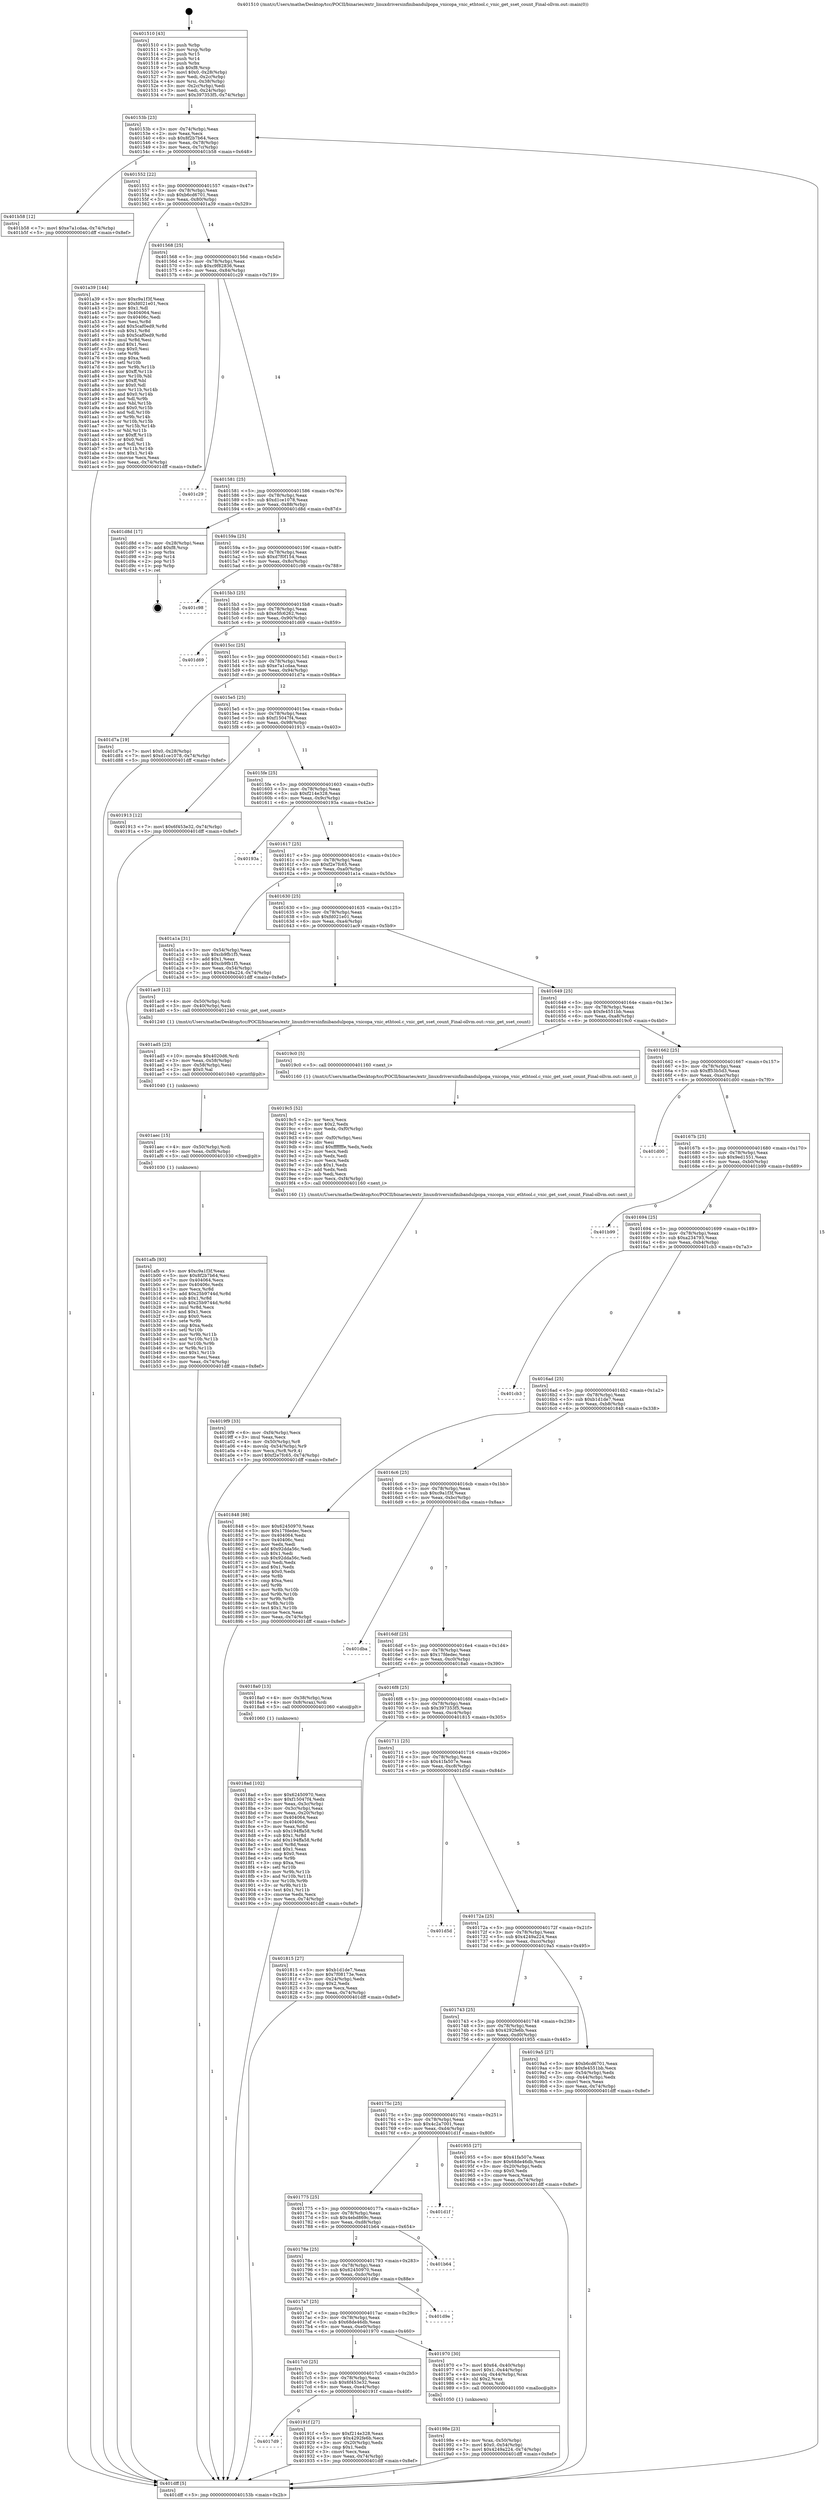 digraph "0x401510" {
  label = "0x401510 (/mnt/c/Users/mathe/Desktop/tcc/POCII/binaries/extr_linuxdriversinfinibandulpopa_vnicopa_vnic_ethtool.c_vnic_get_sset_count_Final-ollvm.out::main(0))"
  labelloc = "t"
  node[shape=record]

  Entry [label="",width=0.3,height=0.3,shape=circle,fillcolor=black,style=filled]
  "0x40153b" [label="{
     0x40153b [23]\l
     | [instrs]\l
     &nbsp;&nbsp;0x40153b \<+3\>: mov -0x74(%rbp),%eax\l
     &nbsp;&nbsp;0x40153e \<+2\>: mov %eax,%ecx\l
     &nbsp;&nbsp;0x401540 \<+6\>: sub $0x8f2b7b64,%ecx\l
     &nbsp;&nbsp;0x401546 \<+3\>: mov %eax,-0x78(%rbp)\l
     &nbsp;&nbsp;0x401549 \<+3\>: mov %ecx,-0x7c(%rbp)\l
     &nbsp;&nbsp;0x40154c \<+6\>: je 0000000000401b58 \<main+0x648\>\l
  }"]
  "0x401b58" [label="{
     0x401b58 [12]\l
     | [instrs]\l
     &nbsp;&nbsp;0x401b58 \<+7\>: movl $0xe7a1cdaa,-0x74(%rbp)\l
     &nbsp;&nbsp;0x401b5f \<+5\>: jmp 0000000000401dff \<main+0x8ef\>\l
  }"]
  "0x401552" [label="{
     0x401552 [22]\l
     | [instrs]\l
     &nbsp;&nbsp;0x401552 \<+5\>: jmp 0000000000401557 \<main+0x47\>\l
     &nbsp;&nbsp;0x401557 \<+3\>: mov -0x78(%rbp),%eax\l
     &nbsp;&nbsp;0x40155a \<+5\>: sub $0xb6cd6701,%eax\l
     &nbsp;&nbsp;0x40155f \<+3\>: mov %eax,-0x80(%rbp)\l
     &nbsp;&nbsp;0x401562 \<+6\>: je 0000000000401a39 \<main+0x529\>\l
  }"]
  Exit [label="",width=0.3,height=0.3,shape=circle,fillcolor=black,style=filled,peripheries=2]
  "0x401a39" [label="{
     0x401a39 [144]\l
     | [instrs]\l
     &nbsp;&nbsp;0x401a39 \<+5\>: mov $0xc9a1f3f,%eax\l
     &nbsp;&nbsp;0x401a3e \<+5\>: mov $0xfd021e01,%ecx\l
     &nbsp;&nbsp;0x401a43 \<+2\>: mov $0x1,%dl\l
     &nbsp;&nbsp;0x401a45 \<+7\>: mov 0x404064,%esi\l
     &nbsp;&nbsp;0x401a4c \<+7\>: mov 0x40406c,%edi\l
     &nbsp;&nbsp;0x401a53 \<+3\>: mov %esi,%r8d\l
     &nbsp;&nbsp;0x401a56 \<+7\>: add $0x5caf0ed9,%r8d\l
     &nbsp;&nbsp;0x401a5d \<+4\>: sub $0x1,%r8d\l
     &nbsp;&nbsp;0x401a61 \<+7\>: sub $0x5caf0ed9,%r8d\l
     &nbsp;&nbsp;0x401a68 \<+4\>: imul %r8d,%esi\l
     &nbsp;&nbsp;0x401a6c \<+3\>: and $0x1,%esi\l
     &nbsp;&nbsp;0x401a6f \<+3\>: cmp $0x0,%esi\l
     &nbsp;&nbsp;0x401a72 \<+4\>: sete %r9b\l
     &nbsp;&nbsp;0x401a76 \<+3\>: cmp $0xa,%edi\l
     &nbsp;&nbsp;0x401a79 \<+4\>: setl %r10b\l
     &nbsp;&nbsp;0x401a7d \<+3\>: mov %r9b,%r11b\l
     &nbsp;&nbsp;0x401a80 \<+4\>: xor $0xff,%r11b\l
     &nbsp;&nbsp;0x401a84 \<+3\>: mov %r10b,%bl\l
     &nbsp;&nbsp;0x401a87 \<+3\>: xor $0xff,%bl\l
     &nbsp;&nbsp;0x401a8a \<+3\>: xor $0x0,%dl\l
     &nbsp;&nbsp;0x401a8d \<+3\>: mov %r11b,%r14b\l
     &nbsp;&nbsp;0x401a90 \<+4\>: and $0x0,%r14b\l
     &nbsp;&nbsp;0x401a94 \<+3\>: and %dl,%r9b\l
     &nbsp;&nbsp;0x401a97 \<+3\>: mov %bl,%r15b\l
     &nbsp;&nbsp;0x401a9a \<+4\>: and $0x0,%r15b\l
     &nbsp;&nbsp;0x401a9e \<+3\>: and %dl,%r10b\l
     &nbsp;&nbsp;0x401aa1 \<+3\>: or %r9b,%r14b\l
     &nbsp;&nbsp;0x401aa4 \<+3\>: or %r10b,%r15b\l
     &nbsp;&nbsp;0x401aa7 \<+3\>: xor %r15b,%r14b\l
     &nbsp;&nbsp;0x401aaa \<+3\>: or %bl,%r11b\l
     &nbsp;&nbsp;0x401aad \<+4\>: xor $0xff,%r11b\l
     &nbsp;&nbsp;0x401ab1 \<+3\>: or $0x0,%dl\l
     &nbsp;&nbsp;0x401ab4 \<+3\>: and %dl,%r11b\l
     &nbsp;&nbsp;0x401ab7 \<+3\>: or %r11b,%r14b\l
     &nbsp;&nbsp;0x401aba \<+4\>: test $0x1,%r14b\l
     &nbsp;&nbsp;0x401abe \<+3\>: cmovne %ecx,%eax\l
     &nbsp;&nbsp;0x401ac1 \<+3\>: mov %eax,-0x74(%rbp)\l
     &nbsp;&nbsp;0x401ac4 \<+5\>: jmp 0000000000401dff \<main+0x8ef\>\l
  }"]
  "0x401568" [label="{
     0x401568 [25]\l
     | [instrs]\l
     &nbsp;&nbsp;0x401568 \<+5\>: jmp 000000000040156d \<main+0x5d\>\l
     &nbsp;&nbsp;0x40156d \<+3\>: mov -0x78(%rbp),%eax\l
     &nbsp;&nbsp;0x401570 \<+5\>: sub $0xc9f82836,%eax\l
     &nbsp;&nbsp;0x401575 \<+6\>: mov %eax,-0x84(%rbp)\l
     &nbsp;&nbsp;0x40157b \<+6\>: je 0000000000401c29 \<main+0x719\>\l
  }"]
  "0x401afb" [label="{
     0x401afb [93]\l
     | [instrs]\l
     &nbsp;&nbsp;0x401afb \<+5\>: mov $0xc9a1f3f,%eax\l
     &nbsp;&nbsp;0x401b00 \<+5\>: mov $0x8f2b7b64,%esi\l
     &nbsp;&nbsp;0x401b05 \<+7\>: mov 0x404064,%ecx\l
     &nbsp;&nbsp;0x401b0c \<+7\>: mov 0x40406c,%edx\l
     &nbsp;&nbsp;0x401b13 \<+3\>: mov %ecx,%r8d\l
     &nbsp;&nbsp;0x401b16 \<+7\>: add $0x25b9744d,%r8d\l
     &nbsp;&nbsp;0x401b1d \<+4\>: sub $0x1,%r8d\l
     &nbsp;&nbsp;0x401b21 \<+7\>: sub $0x25b9744d,%r8d\l
     &nbsp;&nbsp;0x401b28 \<+4\>: imul %r8d,%ecx\l
     &nbsp;&nbsp;0x401b2c \<+3\>: and $0x1,%ecx\l
     &nbsp;&nbsp;0x401b2f \<+3\>: cmp $0x0,%ecx\l
     &nbsp;&nbsp;0x401b32 \<+4\>: sete %r9b\l
     &nbsp;&nbsp;0x401b36 \<+3\>: cmp $0xa,%edx\l
     &nbsp;&nbsp;0x401b39 \<+4\>: setl %r10b\l
     &nbsp;&nbsp;0x401b3d \<+3\>: mov %r9b,%r11b\l
     &nbsp;&nbsp;0x401b40 \<+3\>: and %r10b,%r11b\l
     &nbsp;&nbsp;0x401b43 \<+3\>: xor %r10b,%r9b\l
     &nbsp;&nbsp;0x401b46 \<+3\>: or %r9b,%r11b\l
     &nbsp;&nbsp;0x401b49 \<+4\>: test $0x1,%r11b\l
     &nbsp;&nbsp;0x401b4d \<+3\>: cmovne %esi,%eax\l
     &nbsp;&nbsp;0x401b50 \<+3\>: mov %eax,-0x74(%rbp)\l
     &nbsp;&nbsp;0x401b53 \<+5\>: jmp 0000000000401dff \<main+0x8ef\>\l
  }"]
  "0x401c29" [label="{
     0x401c29\l
  }", style=dashed]
  "0x401581" [label="{
     0x401581 [25]\l
     | [instrs]\l
     &nbsp;&nbsp;0x401581 \<+5\>: jmp 0000000000401586 \<main+0x76\>\l
     &nbsp;&nbsp;0x401586 \<+3\>: mov -0x78(%rbp),%eax\l
     &nbsp;&nbsp;0x401589 \<+5\>: sub $0xd1ce1078,%eax\l
     &nbsp;&nbsp;0x40158e \<+6\>: mov %eax,-0x88(%rbp)\l
     &nbsp;&nbsp;0x401594 \<+6\>: je 0000000000401d8d \<main+0x87d\>\l
  }"]
  "0x401aec" [label="{
     0x401aec [15]\l
     | [instrs]\l
     &nbsp;&nbsp;0x401aec \<+4\>: mov -0x50(%rbp),%rdi\l
     &nbsp;&nbsp;0x401af0 \<+6\>: mov %eax,-0xf8(%rbp)\l
     &nbsp;&nbsp;0x401af6 \<+5\>: call 0000000000401030 \<free@plt\>\l
     | [calls]\l
     &nbsp;&nbsp;0x401030 \{1\} (unknown)\l
  }"]
  "0x401d8d" [label="{
     0x401d8d [17]\l
     | [instrs]\l
     &nbsp;&nbsp;0x401d8d \<+3\>: mov -0x28(%rbp),%eax\l
     &nbsp;&nbsp;0x401d90 \<+7\>: add $0xf8,%rsp\l
     &nbsp;&nbsp;0x401d97 \<+1\>: pop %rbx\l
     &nbsp;&nbsp;0x401d98 \<+2\>: pop %r14\l
     &nbsp;&nbsp;0x401d9a \<+2\>: pop %r15\l
     &nbsp;&nbsp;0x401d9c \<+1\>: pop %rbp\l
     &nbsp;&nbsp;0x401d9d \<+1\>: ret\l
  }"]
  "0x40159a" [label="{
     0x40159a [25]\l
     | [instrs]\l
     &nbsp;&nbsp;0x40159a \<+5\>: jmp 000000000040159f \<main+0x8f\>\l
     &nbsp;&nbsp;0x40159f \<+3\>: mov -0x78(%rbp),%eax\l
     &nbsp;&nbsp;0x4015a2 \<+5\>: sub $0xd7f0f154,%eax\l
     &nbsp;&nbsp;0x4015a7 \<+6\>: mov %eax,-0x8c(%rbp)\l
     &nbsp;&nbsp;0x4015ad \<+6\>: je 0000000000401c98 \<main+0x788\>\l
  }"]
  "0x401ad5" [label="{
     0x401ad5 [23]\l
     | [instrs]\l
     &nbsp;&nbsp;0x401ad5 \<+10\>: movabs $0x4020d6,%rdi\l
     &nbsp;&nbsp;0x401adf \<+3\>: mov %eax,-0x58(%rbp)\l
     &nbsp;&nbsp;0x401ae2 \<+3\>: mov -0x58(%rbp),%esi\l
     &nbsp;&nbsp;0x401ae5 \<+2\>: mov $0x0,%al\l
     &nbsp;&nbsp;0x401ae7 \<+5\>: call 0000000000401040 \<printf@plt\>\l
     | [calls]\l
     &nbsp;&nbsp;0x401040 \{1\} (unknown)\l
  }"]
  "0x401c98" [label="{
     0x401c98\l
  }", style=dashed]
  "0x4015b3" [label="{
     0x4015b3 [25]\l
     | [instrs]\l
     &nbsp;&nbsp;0x4015b3 \<+5\>: jmp 00000000004015b8 \<main+0xa8\>\l
     &nbsp;&nbsp;0x4015b8 \<+3\>: mov -0x78(%rbp),%eax\l
     &nbsp;&nbsp;0x4015bb \<+5\>: sub $0xe5fc6262,%eax\l
     &nbsp;&nbsp;0x4015c0 \<+6\>: mov %eax,-0x90(%rbp)\l
     &nbsp;&nbsp;0x4015c6 \<+6\>: je 0000000000401d69 \<main+0x859\>\l
  }"]
  "0x4019f9" [label="{
     0x4019f9 [33]\l
     | [instrs]\l
     &nbsp;&nbsp;0x4019f9 \<+6\>: mov -0xf4(%rbp),%ecx\l
     &nbsp;&nbsp;0x4019ff \<+3\>: imul %eax,%ecx\l
     &nbsp;&nbsp;0x401a02 \<+4\>: mov -0x50(%rbp),%r8\l
     &nbsp;&nbsp;0x401a06 \<+4\>: movslq -0x54(%rbp),%r9\l
     &nbsp;&nbsp;0x401a0a \<+4\>: mov %ecx,(%r8,%r9,4)\l
     &nbsp;&nbsp;0x401a0e \<+7\>: movl $0xf2e7fc65,-0x74(%rbp)\l
     &nbsp;&nbsp;0x401a15 \<+5\>: jmp 0000000000401dff \<main+0x8ef\>\l
  }"]
  "0x401d69" [label="{
     0x401d69\l
  }", style=dashed]
  "0x4015cc" [label="{
     0x4015cc [25]\l
     | [instrs]\l
     &nbsp;&nbsp;0x4015cc \<+5\>: jmp 00000000004015d1 \<main+0xc1\>\l
     &nbsp;&nbsp;0x4015d1 \<+3\>: mov -0x78(%rbp),%eax\l
     &nbsp;&nbsp;0x4015d4 \<+5\>: sub $0xe7a1cdaa,%eax\l
     &nbsp;&nbsp;0x4015d9 \<+6\>: mov %eax,-0x94(%rbp)\l
     &nbsp;&nbsp;0x4015df \<+6\>: je 0000000000401d7a \<main+0x86a\>\l
  }"]
  "0x4019c5" [label="{
     0x4019c5 [52]\l
     | [instrs]\l
     &nbsp;&nbsp;0x4019c5 \<+2\>: xor %ecx,%ecx\l
     &nbsp;&nbsp;0x4019c7 \<+5\>: mov $0x2,%edx\l
     &nbsp;&nbsp;0x4019cc \<+6\>: mov %edx,-0xf0(%rbp)\l
     &nbsp;&nbsp;0x4019d2 \<+1\>: cltd\l
     &nbsp;&nbsp;0x4019d3 \<+6\>: mov -0xf0(%rbp),%esi\l
     &nbsp;&nbsp;0x4019d9 \<+2\>: idiv %esi\l
     &nbsp;&nbsp;0x4019db \<+6\>: imul $0xfffffffe,%edx,%edx\l
     &nbsp;&nbsp;0x4019e1 \<+2\>: mov %ecx,%edi\l
     &nbsp;&nbsp;0x4019e3 \<+2\>: sub %edx,%edi\l
     &nbsp;&nbsp;0x4019e5 \<+2\>: mov %ecx,%edx\l
     &nbsp;&nbsp;0x4019e7 \<+3\>: sub $0x1,%edx\l
     &nbsp;&nbsp;0x4019ea \<+2\>: add %edx,%edi\l
     &nbsp;&nbsp;0x4019ec \<+2\>: sub %edi,%ecx\l
     &nbsp;&nbsp;0x4019ee \<+6\>: mov %ecx,-0xf4(%rbp)\l
     &nbsp;&nbsp;0x4019f4 \<+5\>: call 0000000000401160 \<next_i\>\l
     | [calls]\l
     &nbsp;&nbsp;0x401160 \{1\} (/mnt/c/Users/mathe/Desktop/tcc/POCII/binaries/extr_linuxdriversinfinibandulpopa_vnicopa_vnic_ethtool.c_vnic_get_sset_count_Final-ollvm.out::next_i)\l
  }"]
  "0x401d7a" [label="{
     0x401d7a [19]\l
     | [instrs]\l
     &nbsp;&nbsp;0x401d7a \<+7\>: movl $0x0,-0x28(%rbp)\l
     &nbsp;&nbsp;0x401d81 \<+7\>: movl $0xd1ce1078,-0x74(%rbp)\l
     &nbsp;&nbsp;0x401d88 \<+5\>: jmp 0000000000401dff \<main+0x8ef\>\l
  }"]
  "0x4015e5" [label="{
     0x4015e5 [25]\l
     | [instrs]\l
     &nbsp;&nbsp;0x4015e5 \<+5\>: jmp 00000000004015ea \<main+0xda\>\l
     &nbsp;&nbsp;0x4015ea \<+3\>: mov -0x78(%rbp),%eax\l
     &nbsp;&nbsp;0x4015ed \<+5\>: sub $0xf15047f4,%eax\l
     &nbsp;&nbsp;0x4015f2 \<+6\>: mov %eax,-0x98(%rbp)\l
     &nbsp;&nbsp;0x4015f8 \<+6\>: je 0000000000401913 \<main+0x403\>\l
  }"]
  "0x40198e" [label="{
     0x40198e [23]\l
     | [instrs]\l
     &nbsp;&nbsp;0x40198e \<+4\>: mov %rax,-0x50(%rbp)\l
     &nbsp;&nbsp;0x401992 \<+7\>: movl $0x0,-0x54(%rbp)\l
     &nbsp;&nbsp;0x401999 \<+7\>: movl $0x4249a224,-0x74(%rbp)\l
     &nbsp;&nbsp;0x4019a0 \<+5\>: jmp 0000000000401dff \<main+0x8ef\>\l
  }"]
  "0x401913" [label="{
     0x401913 [12]\l
     | [instrs]\l
     &nbsp;&nbsp;0x401913 \<+7\>: movl $0x6f453e32,-0x74(%rbp)\l
     &nbsp;&nbsp;0x40191a \<+5\>: jmp 0000000000401dff \<main+0x8ef\>\l
  }"]
  "0x4015fe" [label="{
     0x4015fe [25]\l
     | [instrs]\l
     &nbsp;&nbsp;0x4015fe \<+5\>: jmp 0000000000401603 \<main+0xf3\>\l
     &nbsp;&nbsp;0x401603 \<+3\>: mov -0x78(%rbp),%eax\l
     &nbsp;&nbsp;0x401606 \<+5\>: sub $0xf214e328,%eax\l
     &nbsp;&nbsp;0x40160b \<+6\>: mov %eax,-0x9c(%rbp)\l
     &nbsp;&nbsp;0x401611 \<+6\>: je 000000000040193a \<main+0x42a\>\l
  }"]
  "0x4017d9" [label="{
     0x4017d9\l
  }", style=dashed]
  "0x40193a" [label="{
     0x40193a\l
  }", style=dashed]
  "0x401617" [label="{
     0x401617 [25]\l
     | [instrs]\l
     &nbsp;&nbsp;0x401617 \<+5\>: jmp 000000000040161c \<main+0x10c\>\l
     &nbsp;&nbsp;0x40161c \<+3\>: mov -0x78(%rbp),%eax\l
     &nbsp;&nbsp;0x40161f \<+5\>: sub $0xf2e7fc65,%eax\l
     &nbsp;&nbsp;0x401624 \<+6\>: mov %eax,-0xa0(%rbp)\l
     &nbsp;&nbsp;0x40162a \<+6\>: je 0000000000401a1a \<main+0x50a\>\l
  }"]
  "0x40191f" [label="{
     0x40191f [27]\l
     | [instrs]\l
     &nbsp;&nbsp;0x40191f \<+5\>: mov $0xf214e328,%eax\l
     &nbsp;&nbsp;0x401924 \<+5\>: mov $0x4292fe6b,%ecx\l
     &nbsp;&nbsp;0x401929 \<+3\>: mov -0x20(%rbp),%edx\l
     &nbsp;&nbsp;0x40192c \<+3\>: cmp $0x1,%edx\l
     &nbsp;&nbsp;0x40192f \<+3\>: cmovl %ecx,%eax\l
     &nbsp;&nbsp;0x401932 \<+3\>: mov %eax,-0x74(%rbp)\l
     &nbsp;&nbsp;0x401935 \<+5\>: jmp 0000000000401dff \<main+0x8ef\>\l
  }"]
  "0x401a1a" [label="{
     0x401a1a [31]\l
     | [instrs]\l
     &nbsp;&nbsp;0x401a1a \<+3\>: mov -0x54(%rbp),%eax\l
     &nbsp;&nbsp;0x401a1d \<+5\>: sub $0xcb9fb1f5,%eax\l
     &nbsp;&nbsp;0x401a22 \<+3\>: add $0x1,%eax\l
     &nbsp;&nbsp;0x401a25 \<+5\>: add $0xcb9fb1f5,%eax\l
     &nbsp;&nbsp;0x401a2a \<+3\>: mov %eax,-0x54(%rbp)\l
     &nbsp;&nbsp;0x401a2d \<+7\>: movl $0x4249a224,-0x74(%rbp)\l
     &nbsp;&nbsp;0x401a34 \<+5\>: jmp 0000000000401dff \<main+0x8ef\>\l
  }"]
  "0x401630" [label="{
     0x401630 [25]\l
     | [instrs]\l
     &nbsp;&nbsp;0x401630 \<+5\>: jmp 0000000000401635 \<main+0x125\>\l
     &nbsp;&nbsp;0x401635 \<+3\>: mov -0x78(%rbp),%eax\l
     &nbsp;&nbsp;0x401638 \<+5\>: sub $0xfd021e01,%eax\l
     &nbsp;&nbsp;0x40163d \<+6\>: mov %eax,-0xa4(%rbp)\l
     &nbsp;&nbsp;0x401643 \<+6\>: je 0000000000401ac9 \<main+0x5b9\>\l
  }"]
  "0x4017c0" [label="{
     0x4017c0 [25]\l
     | [instrs]\l
     &nbsp;&nbsp;0x4017c0 \<+5\>: jmp 00000000004017c5 \<main+0x2b5\>\l
     &nbsp;&nbsp;0x4017c5 \<+3\>: mov -0x78(%rbp),%eax\l
     &nbsp;&nbsp;0x4017c8 \<+5\>: sub $0x6f453e32,%eax\l
     &nbsp;&nbsp;0x4017cd \<+6\>: mov %eax,-0xe4(%rbp)\l
     &nbsp;&nbsp;0x4017d3 \<+6\>: je 000000000040191f \<main+0x40f\>\l
  }"]
  "0x401ac9" [label="{
     0x401ac9 [12]\l
     | [instrs]\l
     &nbsp;&nbsp;0x401ac9 \<+4\>: mov -0x50(%rbp),%rdi\l
     &nbsp;&nbsp;0x401acd \<+3\>: mov -0x40(%rbp),%esi\l
     &nbsp;&nbsp;0x401ad0 \<+5\>: call 0000000000401240 \<vnic_get_sset_count\>\l
     | [calls]\l
     &nbsp;&nbsp;0x401240 \{1\} (/mnt/c/Users/mathe/Desktop/tcc/POCII/binaries/extr_linuxdriversinfinibandulpopa_vnicopa_vnic_ethtool.c_vnic_get_sset_count_Final-ollvm.out::vnic_get_sset_count)\l
  }"]
  "0x401649" [label="{
     0x401649 [25]\l
     | [instrs]\l
     &nbsp;&nbsp;0x401649 \<+5\>: jmp 000000000040164e \<main+0x13e\>\l
     &nbsp;&nbsp;0x40164e \<+3\>: mov -0x78(%rbp),%eax\l
     &nbsp;&nbsp;0x401651 \<+5\>: sub $0xfe4551bb,%eax\l
     &nbsp;&nbsp;0x401656 \<+6\>: mov %eax,-0xa8(%rbp)\l
     &nbsp;&nbsp;0x40165c \<+6\>: je 00000000004019c0 \<main+0x4b0\>\l
  }"]
  "0x401970" [label="{
     0x401970 [30]\l
     | [instrs]\l
     &nbsp;&nbsp;0x401970 \<+7\>: movl $0x64,-0x40(%rbp)\l
     &nbsp;&nbsp;0x401977 \<+7\>: movl $0x1,-0x44(%rbp)\l
     &nbsp;&nbsp;0x40197e \<+4\>: movslq -0x44(%rbp),%rax\l
     &nbsp;&nbsp;0x401982 \<+4\>: shl $0x2,%rax\l
     &nbsp;&nbsp;0x401986 \<+3\>: mov %rax,%rdi\l
     &nbsp;&nbsp;0x401989 \<+5\>: call 0000000000401050 \<malloc@plt\>\l
     | [calls]\l
     &nbsp;&nbsp;0x401050 \{1\} (unknown)\l
  }"]
  "0x4019c0" [label="{
     0x4019c0 [5]\l
     | [instrs]\l
     &nbsp;&nbsp;0x4019c0 \<+5\>: call 0000000000401160 \<next_i\>\l
     | [calls]\l
     &nbsp;&nbsp;0x401160 \{1\} (/mnt/c/Users/mathe/Desktop/tcc/POCII/binaries/extr_linuxdriversinfinibandulpopa_vnicopa_vnic_ethtool.c_vnic_get_sset_count_Final-ollvm.out::next_i)\l
  }"]
  "0x401662" [label="{
     0x401662 [25]\l
     | [instrs]\l
     &nbsp;&nbsp;0x401662 \<+5\>: jmp 0000000000401667 \<main+0x157\>\l
     &nbsp;&nbsp;0x401667 \<+3\>: mov -0x78(%rbp),%eax\l
     &nbsp;&nbsp;0x40166a \<+5\>: sub $0xff53b5d3,%eax\l
     &nbsp;&nbsp;0x40166f \<+6\>: mov %eax,-0xac(%rbp)\l
     &nbsp;&nbsp;0x401675 \<+6\>: je 0000000000401d00 \<main+0x7f0\>\l
  }"]
  "0x4017a7" [label="{
     0x4017a7 [25]\l
     | [instrs]\l
     &nbsp;&nbsp;0x4017a7 \<+5\>: jmp 00000000004017ac \<main+0x29c\>\l
     &nbsp;&nbsp;0x4017ac \<+3\>: mov -0x78(%rbp),%eax\l
     &nbsp;&nbsp;0x4017af \<+5\>: sub $0x68de46db,%eax\l
     &nbsp;&nbsp;0x4017b4 \<+6\>: mov %eax,-0xe0(%rbp)\l
     &nbsp;&nbsp;0x4017ba \<+6\>: je 0000000000401970 \<main+0x460\>\l
  }"]
  "0x401d00" [label="{
     0x401d00\l
  }", style=dashed]
  "0x40167b" [label="{
     0x40167b [25]\l
     | [instrs]\l
     &nbsp;&nbsp;0x40167b \<+5\>: jmp 0000000000401680 \<main+0x170\>\l
     &nbsp;&nbsp;0x401680 \<+3\>: mov -0x78(%rbp),%eax\l
     &nbsp;&nbsp;0x401683 \<+5\>: sub $0x9ed1551,%eax\l
     &nbsp;&nbsp;0x401688 \<+6\>: mov %eax,-0xb0(%rbp)\l
     &nbsp;&nbsp;0x40168e \<+6\>: je 0000000000401b99 \<main+0x689\>\l
  }"]
  "0x401d9e" [label="{
     0x401d9e\l
  }", style=dashed]
  "0x401b99" [label="{
     0x401b99\l
  }", style=dashed]
  "0x401694" [label="{
     0x401694 [25]\l
     | [instrs]\l
     &nbsp;&nbsp;0x401694 \<+5\>: jmp 0000000000401699 \<main+0x189\>\l
     &nbsp;&nbsp;0x401699 \<+3\>: mov -0x78(%rbp),%eax\l
     &nbsp;&nbsp;0x40169c \<+5\>: sub $0xa234793,%eax\l
     &nbsp;&nbsp;0x4016a1 \<+6\>: mov %eax,-0xb4(%rbp)\l
     &nbsp;&nbsp;0x4016a7 \<+6\>: je 0000000000401cb3 \<main+0x7a3\>\l
  }"]
  "0x40178e" [label="{
     0x40178e [25]\l
     | [instrs]\l
     &nbsp;&nbsp;0x40178e \<+5\>: jmp 0000000000401793 \<main+0x283\>\l
     &nbsp;&nbsp;0x401793 \<+3\>: mov -0x78(%rbp),%eax\l
     &nbsp;&nbsp;0x401796 \<+5\>: sub $0x62450970,%eax\l
     &nbsp;&nbsp;0x40179b \<+6\>: mov %eax,-0xdc(%rbp)\l
     &nbsp;&nbsp;0x4017a1 \<+6\>: je 0000000000401d9e \<main+0x88e\>\l
  }"]
  "0x401cb3" [label="{
     0x401cb3\l
  }", style=dashed]
  "0x4016ad" [label="{
     0x4016ad [25]\l
     | [instrs]\l
     &nbsp;&nbsp;0x4016ad \<+5\>: jmp 00000000004016b2 \<main+0x1a2\>\l
     &nbsp;&nbsp;0x4016b2 \<+3\>: mov -0x78(%rbp),%eax\l
     &nbsp;&nbsp;0x4016b5 \<+5\>: sub $0xb1d1de7,%eax\l
     &nbsp;&nbsp;0x4016ba \<+6\>: mov %eax,-0xb8(%rbp)\l
     &nbsp;&nbsp;0x4016c0 \<+6\>: je 0000000000401848 \<main+0x338\>\l
  }"]
  "0x401b64" [label="{
     0x401b64\l
  }", style=dashed]
  "0x401848" [label="{
     0x401848 [88]\l
     | [instrs]\l
     &nbsp;&nbsp;0x401848 \<+5\>: mov $0x62450970,%eax\l
     &nbsp;&nbsp;0x40184d \<+5\>: mov $0x17fdedec,%ecx\l
     &nbsp;&nbsp;0x401852 \<+7\>: mov 0x404064,%edx\l
     &nbsp;&nbsp;0x401859 \<+7\>: mov 0x40406c,%esi\l
     &nbsp;&nbsp;0x401860 \<+2\>: mov %edx,%edi\l
     &nbsp;&nbsp;0x401862 \<+6\>: add $0x92dda56c,%edi\l
     &nbsp;&nbsp;0x401868 \<+3\>: sub $0x1,%edi\l
     &nbsp;&nbsp;0x40186b \<+6\>: sub $0x92dda56c,%edi\l
     &nbsp;&nbsp;0x401871 \<+3\>: imul %edi,%edx\l
     &nbsp;&nbsp;0x401874 \<+3\>: and $0x1,%edx\l
     &nbsp;&nbsp;0x401877 \<+3\>: cmp $0x0,%edx\l
     &nbsp;&nbsp;0x40187a \<+4\>: sete %r8b\l
     &nbsp;&nbsp;0x40187e \<+3\>: cmp $0xa,%esi\l
     &nbsp;&nbsp;0x401881 \<+4\>: setl %r9b\l
     &nbsp;&nbsp;0x401885 \<+3\>: mov %r8b,%r10b\l
     &nbsp;&nbsp;0x401888 \<+3\>: and %r9b,%r10b\l
     &nbsp;&nbsp;0x40188b \<+3\>: xor %r9b,%r8b\l
     &nbsp;&nbsp;0x40188e \<+3\>: or %r8b,%r10b\l
     &nbsp;&nbsp;0x401891 \<+4\>: test $0x1,%r10b\l
     &nbsp;&nbsp;0x401895 \<+3\>: cmovne %ecx,%eax\l
     &nbsp;&nbsp;0x401898 \<+3\>: mov %eax,-0x74(%rbp)\l
     &nbsp;&nbsp;0x40189b \<+5\>: jmp 0000000000401dff \<main+0x8ef\>\l
  }"]
  "0x4016c6" [label="{
     0x4016c6 [25]\l
     | [instrs]\l
     &nbsp;&nbsp;0x4016c6 \<+5\>: jmp 00000000004016cb \<main+0x1bb\>\l
     &nbsp;&nbsp;0x4016cb \<+3\>: mov -0x78(%rbp),%eax\l
     &nbsp;&nbsp;0x4016ce \<+5\>: sub $0xc9a1f3f,%eax\l
     &nbsp;&nbsp;0x4016d3 \<+6\>: mov %eax,-0xbc(%rbp)\l
     &nbsp;&nbsp;0x4016d9 \<+6\>: je 0000000000401dba \<main+0x8aa\>\l
  }"]
  "0x401775" [label="{
     0x401775 [25]\l
     | [instrs]\l
     &nbsp;&nbsp;0x401775 \<+5\>: jmp 000000000040177a \<main+0x26a\>\l
     &nbsp;&nbsp;0x40177a \<+3\>: mov -0x78(%rbp),%eax\l
     &nbsp;&nbsp;0x40177d \<+5\>: sub $0x4ebd869c,%eax\l
     &nbsp;&nbsp;0x401782 \<+6\>: mov %eax,-0xd8(%rbp)\l
     &nbsp;&nbsp;0x401788 \<+6\>: je 0000000000401b64 \<main+0x654\>\l
  }"]
  "0x401dba" [label="{
     0x401dba\l
  }", style=dashed]
  "0x4016df" [label="{
     0x4016df [25]\l
     | [instrs]\l
     &nbsp;&nbsp;0x4016df \<+5\>: jmp 00000000004016e4 \<main+0x1d4\>\l
     &nbsp;&nbsp;0x4016e4 \<+3\>: mov -0x78(%rbp),%eax\l
     &nbsp;&nbsp;0x4016e7 \<+5\>: sub $0x17fdedec,%eax\l
     &nbsp;&nbsp;0x4016ec \<+6\>: mov %eax,-0xc0(%rbp)\l
     &nbsp;&nbsp;0x4016f2 \<+6\>: je 00000000004018a0 \<main+0x390\>\l
  }"]
  "0x401d1f" [label="{
     0x401d1f\l
  }", style=dashed]
  "0x4018a0" [label="{
     0x4018a0 [13]\l
     | [instrs]\l
     &nbsp;&nbsp;0x4018a0 \<+4\>: mov -0x38(%rbp),%rax\l
     &nbsp;&nbsp;0x4018a4 \<+4\>: mov 0x8(%rax),%rdi\l
     &nbsp;&nbsp;0x4018a8 \<+5\>: call 0000000000401060 \<atoi@plt\>\l
     | [calls]\l
     &nbsp;&nbsp;0x401060 \{1\} (unknown)\l
  }"]
  "0x4016f8" [label="{
     0x4016f8 [25]\l
     | [instrs]\l
     &nbsp;&nbsp;0x4016f8 \<+5\>: jmp 00000000004016fd \<main+0x1ed\>\l
     &nbsp;&nbsp;0x4016fd \<+3\>: mov -0x78(%rbp),%eax\l
     &nbsp;&nbsp;0x401700 \<+5\>: sub $0x397353f5,%eax\l
     &nbsp;&nbsp;0x401705 \<+6\>: mov %eax,-0xc4(%rbp)\l
     &nbsp;&nbsp;0x40170b \<+6\>: je 0000000000401815 \<main+0x305\>\l
  }"]
  "0x40175c" [label="{
     0x40175c [25]\l
     | [instrs]\l
     &nbsp;&nbsp;0x40175c \<+5\>: jmp 0000000000401761 \<main+0x251\>\l
     &nbsp;&nbsp;0x401761 \<+3\>: mov -0x78(%rbp),%eax\l
     &nbsp;&nbsp;0x401764 \<+5\>: sub $0x4c2a7001,%eax\l
     &nbsp;&nbsp;0x401769 \<+6\>: mov %eax,-0xd4(%rbp)\l
     &nbsp;&nbsp;0x40176f \<+6\>: je 0000000000401d1f \<main+0x80f\>\l
  }"]
  "0x401815" [label="{
     0x401815 [27]\l
     | [instrs]\l
     &nbsp;&nbsp;0x401815 \<+5\>: mov $0xb1d1de7,%eax\l
     &nbsp;&nbsp;0x40181a \<+5\>: mov $0x7f08173e,%ecx\l
     &nbsp;&nbsp;0x40181f \<+3\>: mov -0x24(%rbp),%edx\l
     &nbsp;&nbsp;0x401822 \<+3\>: cmp $0x2,%edx\l
     &nbsp;&nbsp;0x401825 \<+3\>: cmovne %ecx,%eax\l
     &nbsp;&nbsp;0x401828 \<+3\>: mov %eax,-0x74(%rbp)\l
     &nbsp;&nbsp;0x40182b \<+5\>: jmp 0000000000401dff \<main+0x8ef\>\l
  }"]
  "0x401711" [label="{
     0x401711 [25]\l
     | [instrs]\l
     &nbsp;&nbsp;0x401711 \<+5\>: jmp 0000000000401716 \<main+0x206\>\l
     &nbsp;&nbsp;0x401716 \<+3\>: mov -0x78(%rbp),%eax\l
     &nbsp;&nbsp;0x401719 \<+5\>: sub $0x41fa507e,%eax\l
     &nbsp;&nbsp;0x40171e \<+6\>: mov %eax,-0xc8(%rbp)\l
     &nbsp;&nbsp;0x401724 \<+6\>: je 0000000000401d5d \<main+0x84d\>\l
  }"]
  "0x401dff" [label="{
     0x401dff [5]\l
     | [instrs]\l
     &nbsp;&nbsp;0x401dff \<+5\>: jmp 000000000040153b \<main+0x2b\>\l
  }"]
  "0x401510" [label="{
     0x401510 [43]\l
     | [instrs]\l
     &nbsp;&nbsp;0x401510 \<+1\>: push %rbp\l
     &nbsp;&nbsp;0x401511 \<+3\>: mov %rsp,%rbp\l
     &nbsp;&nbsp;0x401514 \<+2\>: push %r15\l
     &nbsp;&nbsp;0x401516 \<+2\>: push %r14\l
     &nbsp;&nbsp;0x401518 \<+1\>: push %rbx\l
     &nbsp;&nbsp;0x401519 \<+7\>: sub $0xf8,%rsp\l
     &nbsp;&nbsp;0x401520 \<+7\>: movl $0x0,-0x28(%rbp)\l
     &nbsp;&nbsp;0x401527 \<+3\>: mov %edi,-0x2c(%rbp)\l
     &nbsp;&nbsp;0x40152a \<+4\>: mov %rsi,-0x38(%rbp)\l
     &nbsp;&nbsp;0x40152e \<+3\>: mov -0x2c(%rbp),%edi\l
     &nbsp;&nbsp;0x401531 \<+3\>: mov %edi,-0x24(%rbp)\l
     &nbsp;&nbsp;0x401534 \<+7\>: movl $0x397353f5,-0x74(%rbp)\l
  }"]
  "0x4018ad" [label="{
     0x4018ad [102]\l
     | [instrs]\l
     &nbsp;&nbsp;0x4018ad \<+5\>: mov $0x62450970,%ecx\l
     &nbsp;&nbsp;0x4018b2 \<+5\>: mov $0xf15047f4,%edx\l
     &nbsp;&nbsp;0x4018b7 \<+3\>: mov %eax,-0x3c(%rbp)\l
     &nbsp;&nbsp;0x4018ba \<+3\>: mov -0x3c(%rbp),%eax\l
     &nbsp;&nbsp;0x4018bd \<+3\>: mov %eax,-0x20(%rbp)\l
     &nbsp;&nbsp;0x4018c0 \<+7\>: mov 0x404064,%eax\l
     &nbsp;&nbsp;0x4018c7 \<+7\>: mov 0x40406c,%esi\l
     &nbsp;&nbsp;0x4018ce \<+3\>: mov %eax,%r8d\l
     &nbsp;&nbsp;0x4018d1 \<+7\>: sub $0x194ffa58,%r8d\l
     &nbsp;&nbsp;0x4018d8 \<+4\>: sub $0x1,%r8d\l
     &nbsp;&nbsp;0x4018dc \<+7\>: add $0x194ffa58,%r8d\l
     &nbsp;&nbsp;0x4018e3 \<+4\>: imul %r8d,%eax\l
     &nbsp;&nbsp;0x4018e7 \<+3\>: and $0x1,%eax\l
     &nbsp;&nbsp;0x4018ea \<+3\>: cmp $0x0,%eax\l
     &nbsp;&nbsp;0x4018ed \<+4\>: sete %r9b\l
     &nbsp;&nbsp;0x4018f1 \<+3\>: cmp $0xa,%esi\l
     &nbsp;&nbsp;0x4018f4 \<+4\>: setl %r10b\l
     &nbsp;&nbsp;0x4018f8 \<+3\>: mov %r9b,%r11b\l
     &nbsp;&nbsp;0x4018fb \<+3\>: and %r10b,%r11b\l
     &nbsp;&nbsp;0x4018fe \<+3\>: xor %r10b,%r9b\l
     &nbsp;&nbsp;0x401901 \<+3\>: or %r9b,%r11b\l
     &nbsp;&nbsp;0x401904 \<+4\>: test $0x1,%r11b\l
     &nbsp;&nbsp;0x401908 \<+3\>: cmovne %edx,%ecx\l
     &nbsp;&nbsp;0x40190b \<+3\>: mov %ecx,-0x74(%rbp)\l
     &nbsp;&nbsp;0x40190e \<+5\>: jmp 0000000000401dff \<main+0x8ef\>\l
  }"]
  "0x401955" [label="{
     0x401955 [27]\l
     | [instrs]\l
     &nbsp;&nbsp;0x401955 \<+5\>: mov $0x41fa507e,%eax\l
     &nbsp;&nbsp;0x40195a \<+5\>: mov $0x68de46db,%ecx\l
     &nbsp;&nbsp;0x40195f \<+3\>: mov -0x20(%rbp),%edx\l
     &nbsp;&nbsp;0x401962 \<+3\>: cmp $0x0,%edx\l
     &nbsp;&nbsp;0x401965 \<+3\>: cmove %ecx,%eax\l
     &nbsp;&nbsp;0x401968 \<+3\>: mov %eax,-0x74(%rbp)\l
     &nbsp;&nbsp;0x40196b \<+5\>: jmp 0000000000401dff \<main+0x8ef\>\l
  }"]
  "0x401d5d" [label="{
     0x401d5d\l
  }", style=dashed]
  "0x40172a" [label="{
     0x40172a [25]\l
     | [instrs]\l
     &nbsp;&nbsp;0x40172a \<+5\>: jmp 000000000040172f \<main+0x21f\>\l
     &nbsp;&nbsp;0x40172f \<+3\>: mov -0x78(%rbp),%eax\l
     &nbsp;&nbsp;0x401732 \<+5\>: sub $0x4249a224,%eax\l
     &nbsp;&nbsp;0x401737 \<+6\>: mov %eax,-0xcc(%rbp)\l
     &nbsp;&nbsp;0x40173d \<+6\>: je 00000000004019a5 \<main+0x495\>\l
  }"]
  "0x401743" [label="{
     0x401743 [25]\l
     | [instrs]\l
     &nbsp;&nbsp;0x401743 \<+5\>: jmp 0000000000401748 \<main+0x238\>\l
     &nbsp;&nbsp;0x401748 \<+3\>: mov -0x78(%rbp),%eax\l
     &nbsp;&nbsp;0x40174b \<+5\>: sub $0x4292fe6b,%eax\l
     &nbsp;&nbsp;0x401750 \<+6\>: mov %eax,-0xd0(%rbp)\l
     &nbsp;&nbsp;0x401756 \<+6\>: je 0000000000401955 \<main+0x445\>\l
  }"]
  "0x4019a5" [label="{
     0x4019a5 [27]\l
     | [instrs]\l
     &nbsp;&nbsp;0x4019a5 \<+5\>: mov $0xb6cd6701,%eax\l
     &nbsp;&nbsp;0x4019aa \<+5\>: mov $0xfe4551bb,%ecx\l
     &nbsp;&nbsp;0x4019af \<+3\>: mov -0x54(%rbp),%edx\l
     &nbsp;&nbsp;0x4019b2 \<+3\>: cmp -0x44(%rbp),%edx\l
     &nbsp;&nbsp;0x4019b5 \<+3\>: cmovl %ecx,%eax\l
     &nbsp;&nbsp;0x4019b8 \<+3\>: mov %eax,-0x74(%rbp)\l
     &nbsp;&nbsp;0x4019bb \<+5\>: jmp 0000000000401dff \<main+0x8ef\>\l
  }"]
  Entry -> "0x401510" [label=" 1"]
  "0x40153b" -> "0x401b58" [label=" 1"]
  "0x40153b" -> "0x401552" [label=" 15"]
  "0x401d8d" -> Exit [label=" 1"]
  "0x401552" -> "0x401a39" [label=" 1"]
  "0x401552" -> "0x401568" [label=" 14"]
  "0x401d7a" -> "0x401dff" [label=" 1"]
  "0x401568" -> "0x401c29" [label=" 0"]
  "0x401568" -> "0x401581" [label=" 14"]
  "0x401b58" -> "0x401dff" [label=" 1"]
  "0x401581" -> "0x401d8d" [label=" 1"]
  "0x401581" -> "0x40159a" [label=" 13"]
  "0x401afb" -> "0x401dff" [label=" 1"]
  "0x40159a" -> "0x401c98" [label=" 0"]
  "0x40159a" -> "0x4015b3" [label=" 13"]
  "0x401aec" -> "0x401afb" [label=" 1"]
  "0x4015b3" -> "0x401d69" [label=" 0"]
  "0x4015b3" -> "0x4015cc" [label=" 13"]
  "0x401ad5" -> "0x401aec" [label=" 1"]
  "0x4015cc" -> "0x401d7a" [label=" 1"]
  "0x4015cc" -> "0x4015e5" [label=" 12"]
  "0x401ac9" -> "0x401ad5" [label=" 1"]
  "0x4015e5" -> "0x401913" [label=" 1"]
  "0x4015e5" -> "0x4015fe" [label=" 11"]
  "0x401a39" -> "0x401dff" [label=" 1"]
  "0x4015fe" -> "0x40193a" [label=" 0"]
  "0x4015fe" -> "0x401617" [label=" 11"]
  "0x401a1a" -> "0x401dff" [label=" 1"]
  "0x401617" -> "0x401a1a" [label=" 1"]
  "0x401617" -> "0x401630" [label=" 10"]
  "0x4019f9" -> "0x401dff" [label=" 1"]
  "0x401630" -> "0x401ac9" [label=" 1"]
  "0x401630" -> "0x401649" [label=" 9"]
  "0x4019c0" -> "0x4019c5" [label=" 1"]
  "0x401649" -> "0x4019c0" [label=" 1"]
  "0x401649" -> "0x401662" [label=" 8"]
  "0x4019a5" -> "0x401dff" [label=" 2"]
  "0x401662" -> "0x401d00" [label=" 0"]
  "0x401662" -> "0x40167b" [label=" 8"]
  "0x401970" -> "0x40198e" [label=" 1"]
  "0x40167b" -> "0x401b99" [label=" 0"]
  "0x40167b" -> "0x401694" [label=" 8"]
  "0x401955" -> "0x401dff" [label=" 1"]
  "0x401694" -> "0x401cb3" [label=" 0"]
  "0x401694" -> "0x4016ad" [label=" 8"]
  "0x4017c0" -> "0x4017d9" [label=" 0"]
  "0x4016ad" -> "0x401848" [label=" 1"]
  "0x4016ad" -> "0x4016c6" [label=" 7"]
  "0x4017c0" -> "0x40191f" [label=" 1"]
  "0x4016c6" -> "0x401dba" [label=" 0"]
  "0x4016c6" -> "0x4016df" [label=" 7"]
  "0x4017a7" -> "0x4017c0" [label=" 1"]
  "0x4016df" -> "0x4018a0" [label=" 1"]
  "0x4016df" -> "0x4016f8" [label=" 6"]
  "0x4017a7" -> "0x401970" [label=" 1"]
  "0x4016f8" -> "0x401815" [label=" 1"]
  "0x4016f8" -> "0x401711" [label=" 5"]
  "0x401815" -> "0x401dff" [label=" 1"]
  "0x401510" -> "0x40153b" [label=" 1"]
  "0x401dff" -> "0x40153b" [label=" 15"]
  "0x401848" -> "0x401dff" [label=" 1"]
  "0x4018a0" -> "0x4018ad" [label=" 1"]
  "0x4018ad" -> "0x401dff" [label=" 1"]
  "0x401913" -> "0x401dff" [label=" 1"]
  "0x40178e" -> "0x4017a7" [label=" 2"]
  "0x401711" -> "0x401d5d" [label=" 0"]
  "0x401711" -> "0x40172a" [label=" 5"]
  "0x40178e" -> "0x401d9e" [label=" 0"]
  "0x40172a" -> "0x4019a5" [label=" 2"]
  "0x40172a" -> "0x401743" [label=" 3"]
  "0x40191f" -> "0x401dff" [label=" 1"]
  "0x401743" -> "0x401955" [label=" 1"]
  "0x401743" -> "0x40175c" [label=" 2"]
  "0x40198e" -> "0x401dff" [label=" 1"]
  "0x40175c" -> "0x401d1f" [label=" 0"]
  "0x40175c" -> "0x401775" [label=" 2"]
  "0x4019c5" -> "0x4019f9" [label=" 1"]
  "0x401775" -> "0x401b64" [label=" 0"]
  "0x401775" -> "0x40178e" [label=" 2"]
}
